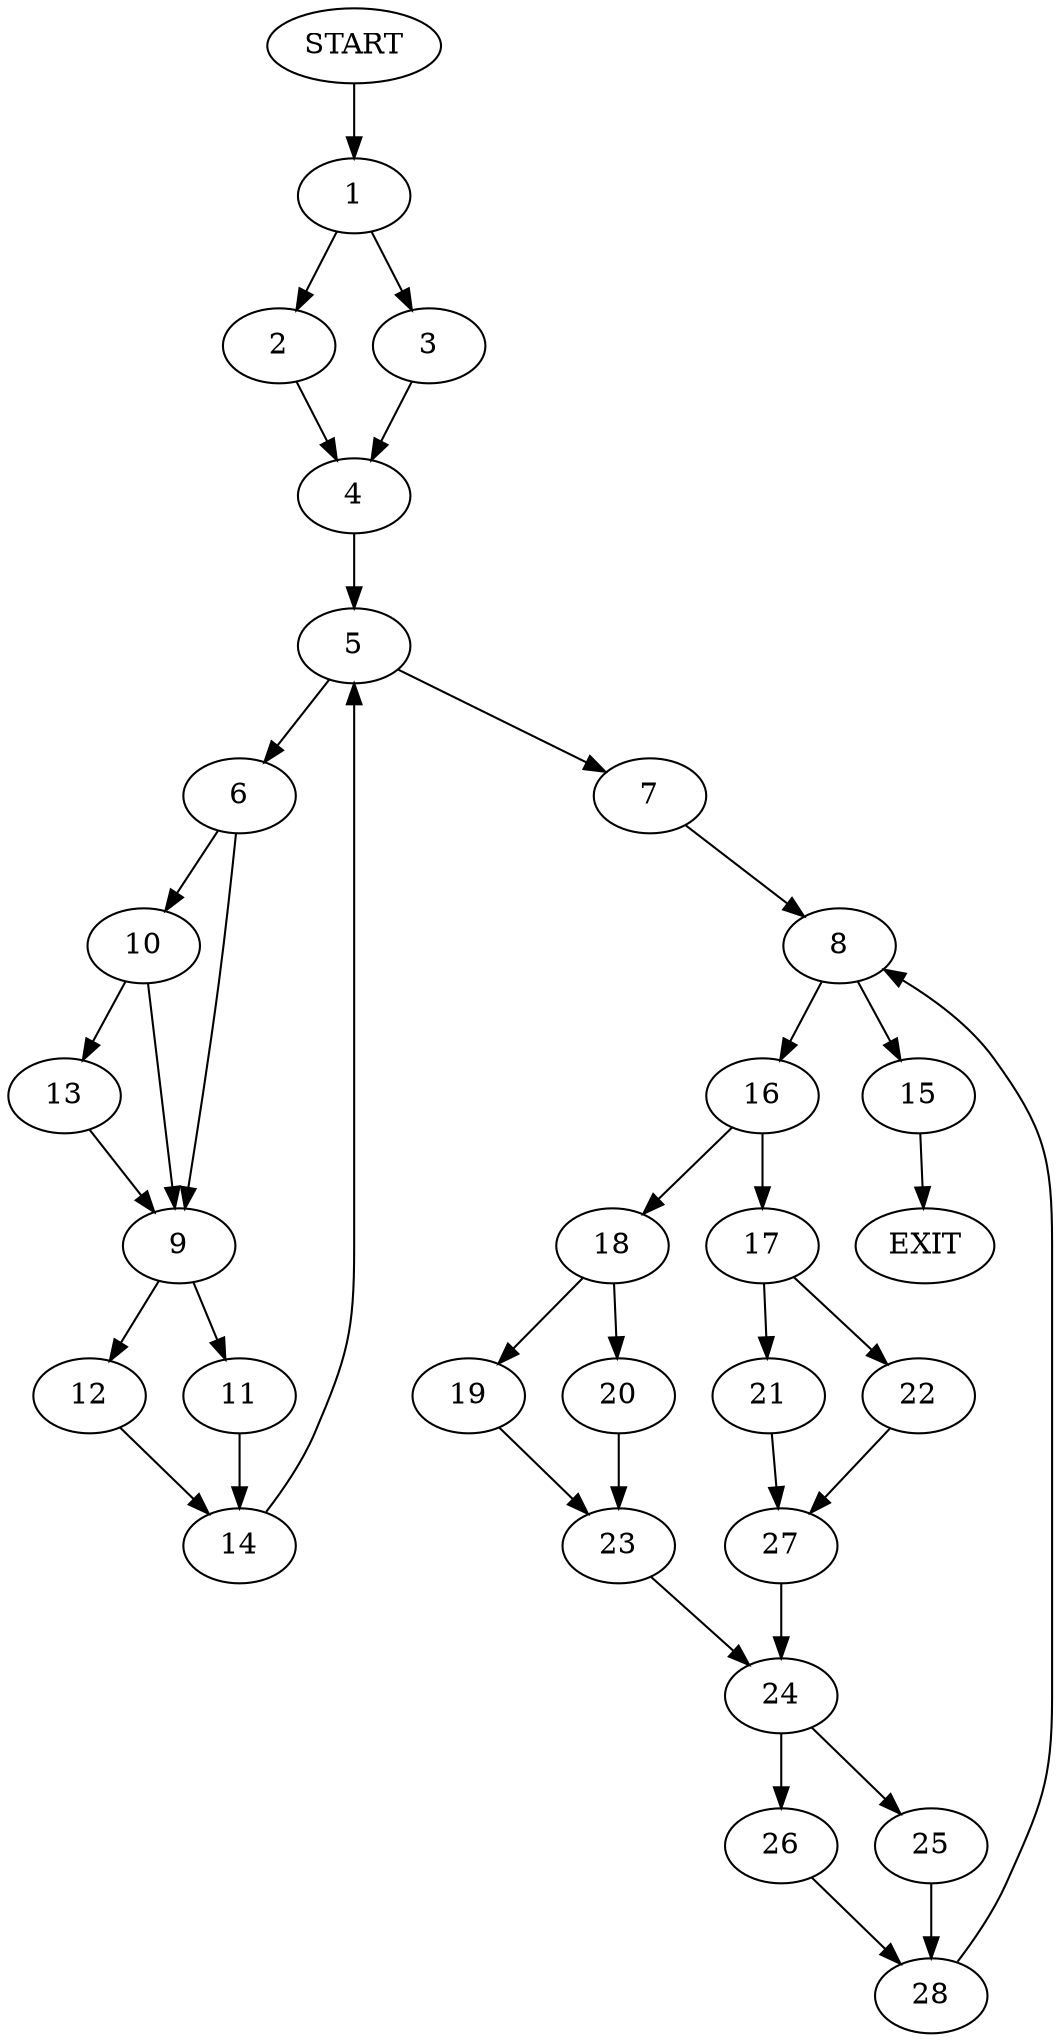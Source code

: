 digraph {
0 [label="START"]
29 [label="EXIT"]
0 -> 1
1 -> 2
1 -> 3
2 -> 4
3 -> 4
4 -> 5
5 -> 6
5 -> 7
7 -> 8
6 -> 9
6 -> 10
9 -> 11
9 -> 12
10 -> 9
10 -> 13
13 -> 9
12 -> 14
11 -> 14
14 -> 5
8 -> 15
8 -> 16
15 -> 29
16 -> 17
16 -> 18
18 -> 19
18 -> 20
17 -> 21
17 -> 22
20 -> 23
19 -> 23
23 -> 24
24 -> 25
24 -> 26
21 -> 27
22 -> 27
27 -> 24
26 -> 28
25 -> 28
28 -> 8
}
